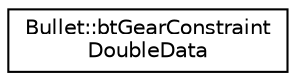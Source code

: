 digraph "Graphical Class Hierarchy"
{
  edge [fontname="Helvetica",fontsize="10",labelfontname="Helvetica",labelfontsize="10"];
  node [fontname="Helvetica",fontsize="10",shape=record];
  rankdir="LR";
  Node1 [label="Bullet::btGearConstraint\lDoubleData",height=0.2,width=0.4,color="black", fillcolor="white", style="filled",URL="$class_bullet_1_1bt_gear_constraint_double_data.html"];
}
